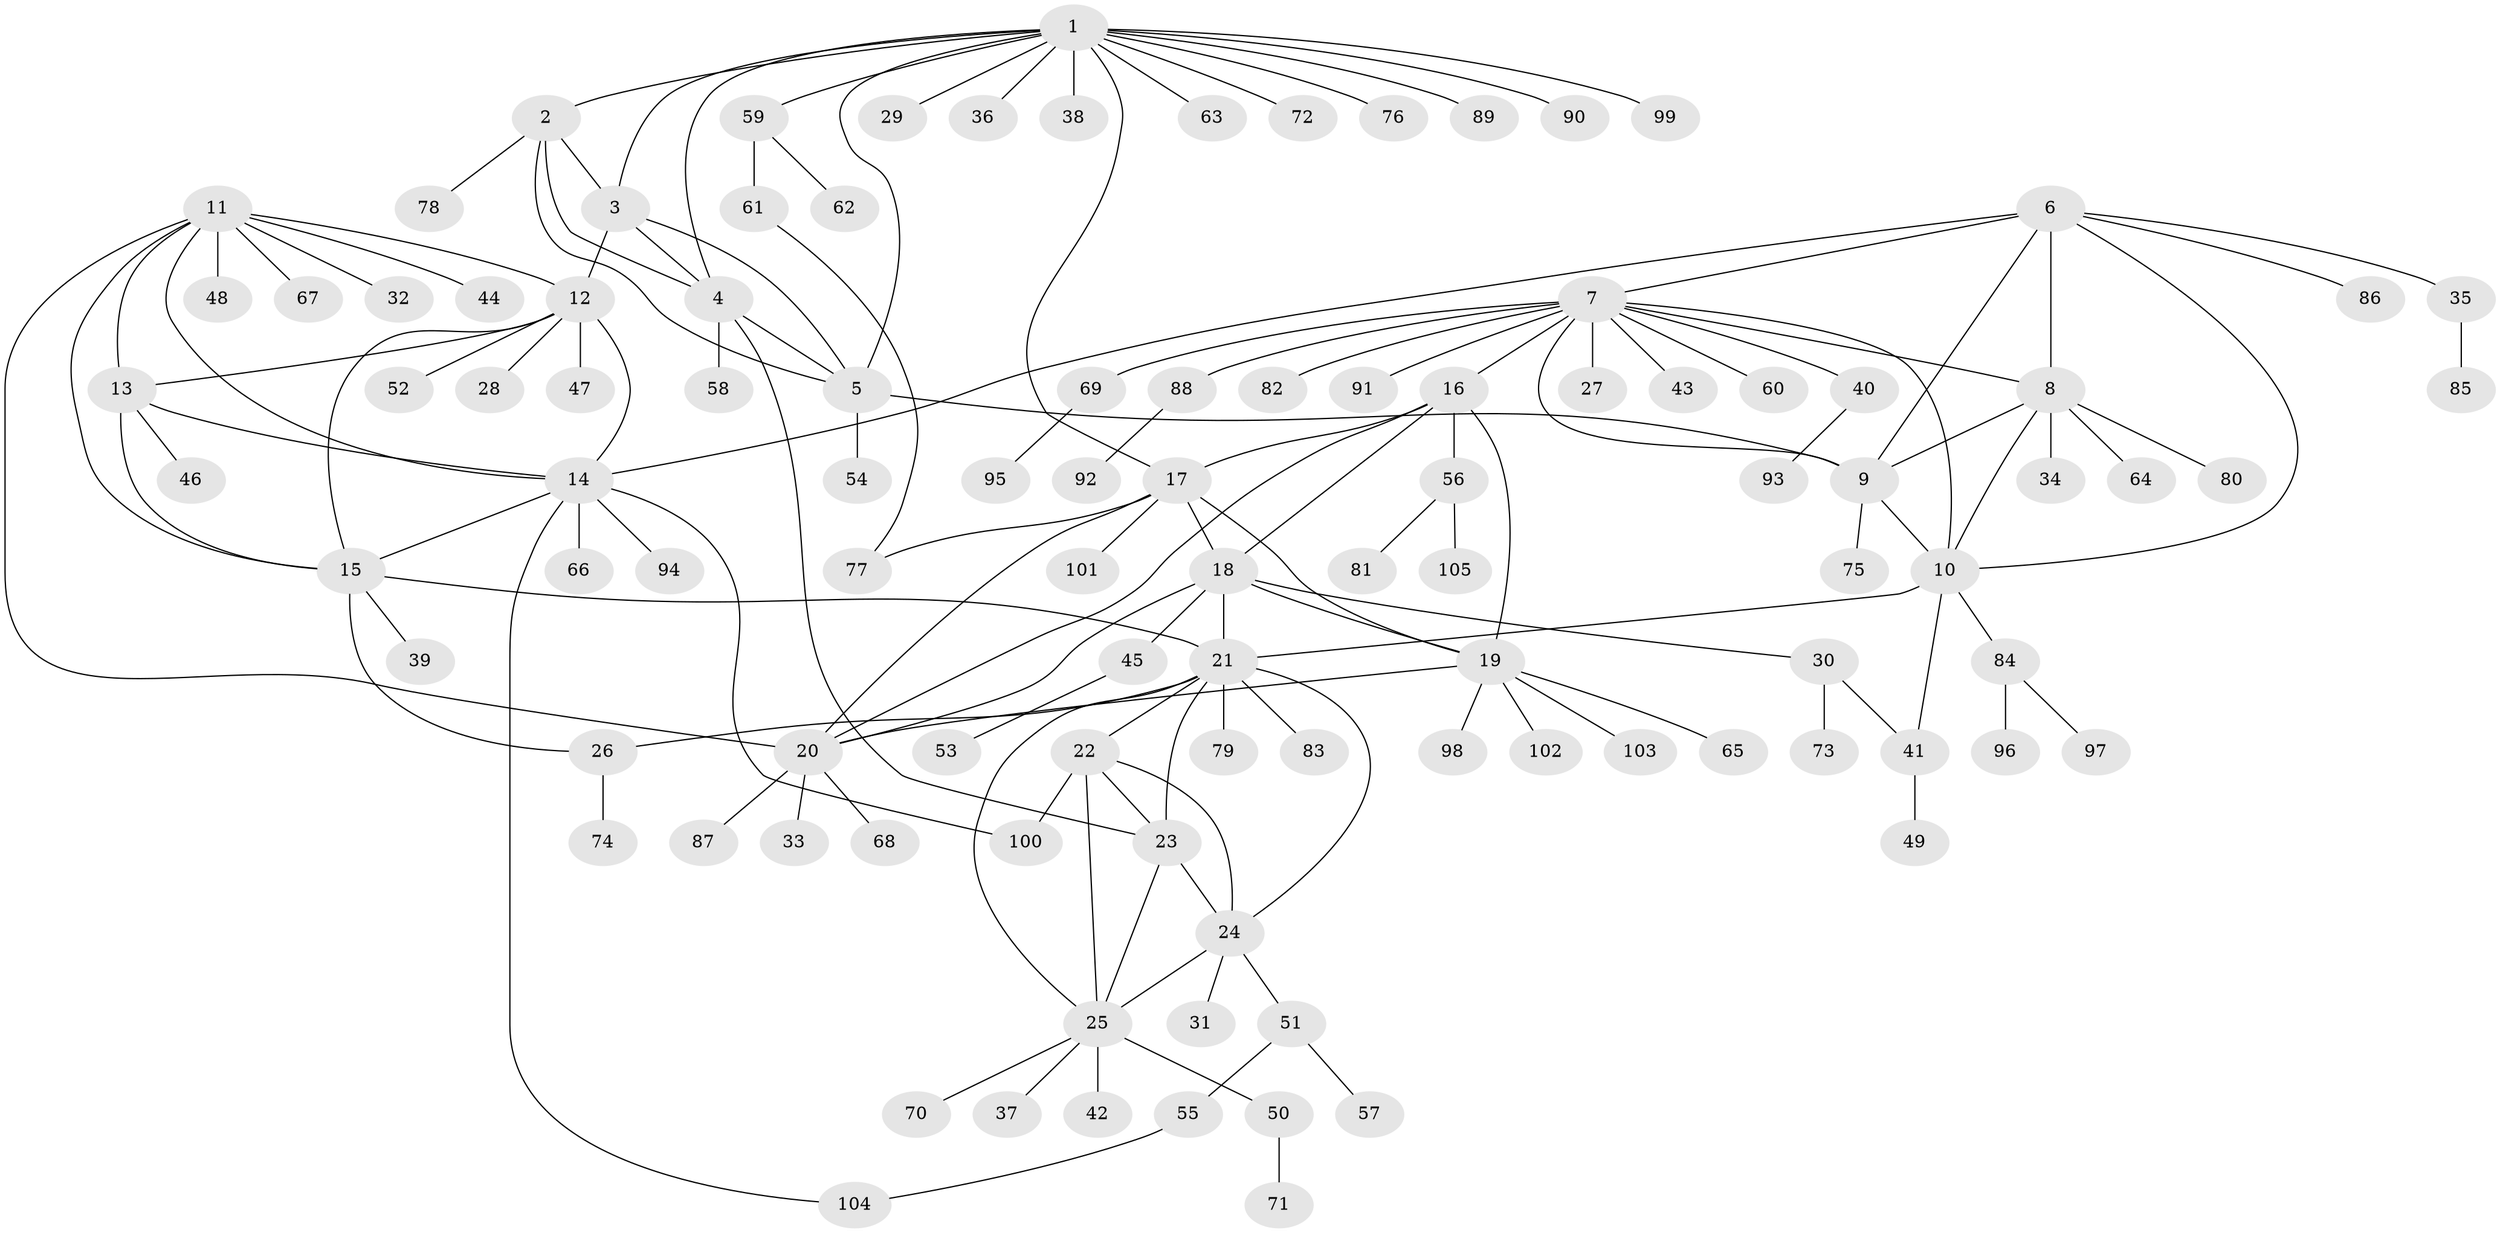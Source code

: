 // coarse degree distribution, {14: 0.013333333333333334, 4: 0.02666666666666667, 5: 0.09333333333333334, 6: 0.06666666666666667, 12: 0.013333333333333334, 7: 0.08, 8: 0.02666666666666667, 9: 0.013333333333333334, 2: 0.08, 1: 0.5333333333333333, 3: 0.05333333333333334}
// Generated by graph-tools (version 1.1) at 2025/52/03/04/25 22:52:16]
// undirected, 105 vertices, 145 edges
graph export_dot {
  node [color=gray90,style=filled];
  1;
  2;
  3;
  4;
  5;
  6;
  7;
  8;
  9;
  10;
  11;
  12;
  13;
  14;
  15;
  16;
  17;
  18;
  19;
  20;
  21;
  22;
  23;
  24;
  25;
  26;
  27;
  28;
  29;
  30;
  31;
  32;
  33;
  34;
  35;
  36;
  37;
  38;
  39;
  40;
  41;
  42;
  43;
  44;
  45;
  46;
  47;
  48;
  49;
  50;
  51;
  52;
  53;
  54;
  55;
  56;
  57;
  58;
  59;
  60;
  61;
  62;
  63;
  64;
  65;
  66;
  67;
  68;
  69;
  70;
  71;
  72;
  73;
  74;
  75;
  76;
  77;
  78;
  79;
  80;
  81;
  82;
  83;
  84;
  85;
  86;
  87;
  88;
  89;
  90;
  91;
  92;
  93;
  94;
  95;
  96;
  97;
  98;
  99;
  100;
  101;
  102;
  103;
  104;
  105;
  1 -- 2;
  1 -- 3;
  1 -- 4;
  1 -- 5;
  1 -- 17;
  1 -- 29;
  1 -- 36;
  1 -- 38;
  1 -- 59;
  1 -- 63;
  1 -- 72;
  1 -- 76;
  1 -- 89;
  1 -- 90;
  1 -- 99;
  2 -- 3;
  2 -- 4;
  2 -- 5;
  2 -- 78;
  3 -- 4;
  3 -- 5;
  3 -- 12;
  4 -- 5;
  4 -- 23;
  4 -- 58;
  5 -- 9;
  5 -- 54;
  6 -- 7;
  6 -- 8;
  6 -- 9;
  6 -- 10;
  6 -- 14;
  6 -- 35;
  6 -- 86;
  7 -- 8;
  7 -- 9;
  7 -- 10;
  7 -- 16;
  7 -- 27;
  7 -- 40;
  7 -- 43;
  7 -- 60;
  7 -- 69;
  7 -- 82;
  7 -- 88;
  7 -- 91;
  8 -- 9;
  8 -- 10;
  8 -- 34;
  8 -- 64;
  8 -- 80;
  9 -- 10;
  9 -- 75;
  10 -- 21;
  10 -- 41;
  10 -- 84;
  11 -- 12;
  11 -- 13;
  11 -- 14;
  11 -- 15;
  11 -- 20;
  11 -- 32;
  11 -- 44;
  11 -- 48;
  11 -- 67;
  12 -- 13;
  12 -- 14;
  12 -- 15;
  12 -- 28;
  12 -- 47;
  12 -- 52;
  13 -- 14;
  13 -- 15;
  13 -- 46;
  14 -- 15;
  14 -- 66;
  14 -- 94;
  14 -- 100;
  14 -- 104;
  15 -- 21;
  15 -- 26;
  15 -- 39;
  16 -- 17;
  16 -- 18;
  16 -- 19;
  16 -- 20;
  16 -- 56;
  17 -- 18;
  17 -- 19;
  17 -- 20;
  17 -- 77;
  17 -- 101;
  18 -- 19;
  18 -- 20;
  18 -- 21;
  18 -- 30;
  18 -- 45;
  19 -- 20;
  19 -- 65;
  19 -- 98;
  19 -- 102;
  19 -- 103;
  20 -- 33;
  20 -- 68;
  20 -- 87;
  21 -- 22;
  21 -- 23;
  21 -- 24;
  21 -- 25;
  21 -- 26;
  21 -- 79;
  21 -- 83;
  22 -- 23;
  22 -- 24;
  22 -- 25;
  22 -- 100;
  23 -- 24;
  23 -- 25;
  24 -- 25;
  24 -- 31;
  24 -- 51;
  25 -- 37;
  25 -- 42;
  25 -- 50;
  25 -- 70;
  26 -- 74;
  30 -- 41;
  30 -- 73;
  35 -- 85;
  40 -- 93;
  41 -- 49;
  45 -- 53;
  50 -- 71;
  51 -- 55;
  51 -- 57;
  55 -- 104;
  56 -- 81;
  56 -- 105;
  59 -- 61;
  59 -- 62;
  61 -- 77;
  69 -- 95;
  84 -- 96;
  84 -- 97;
  88 -- 92;
}
